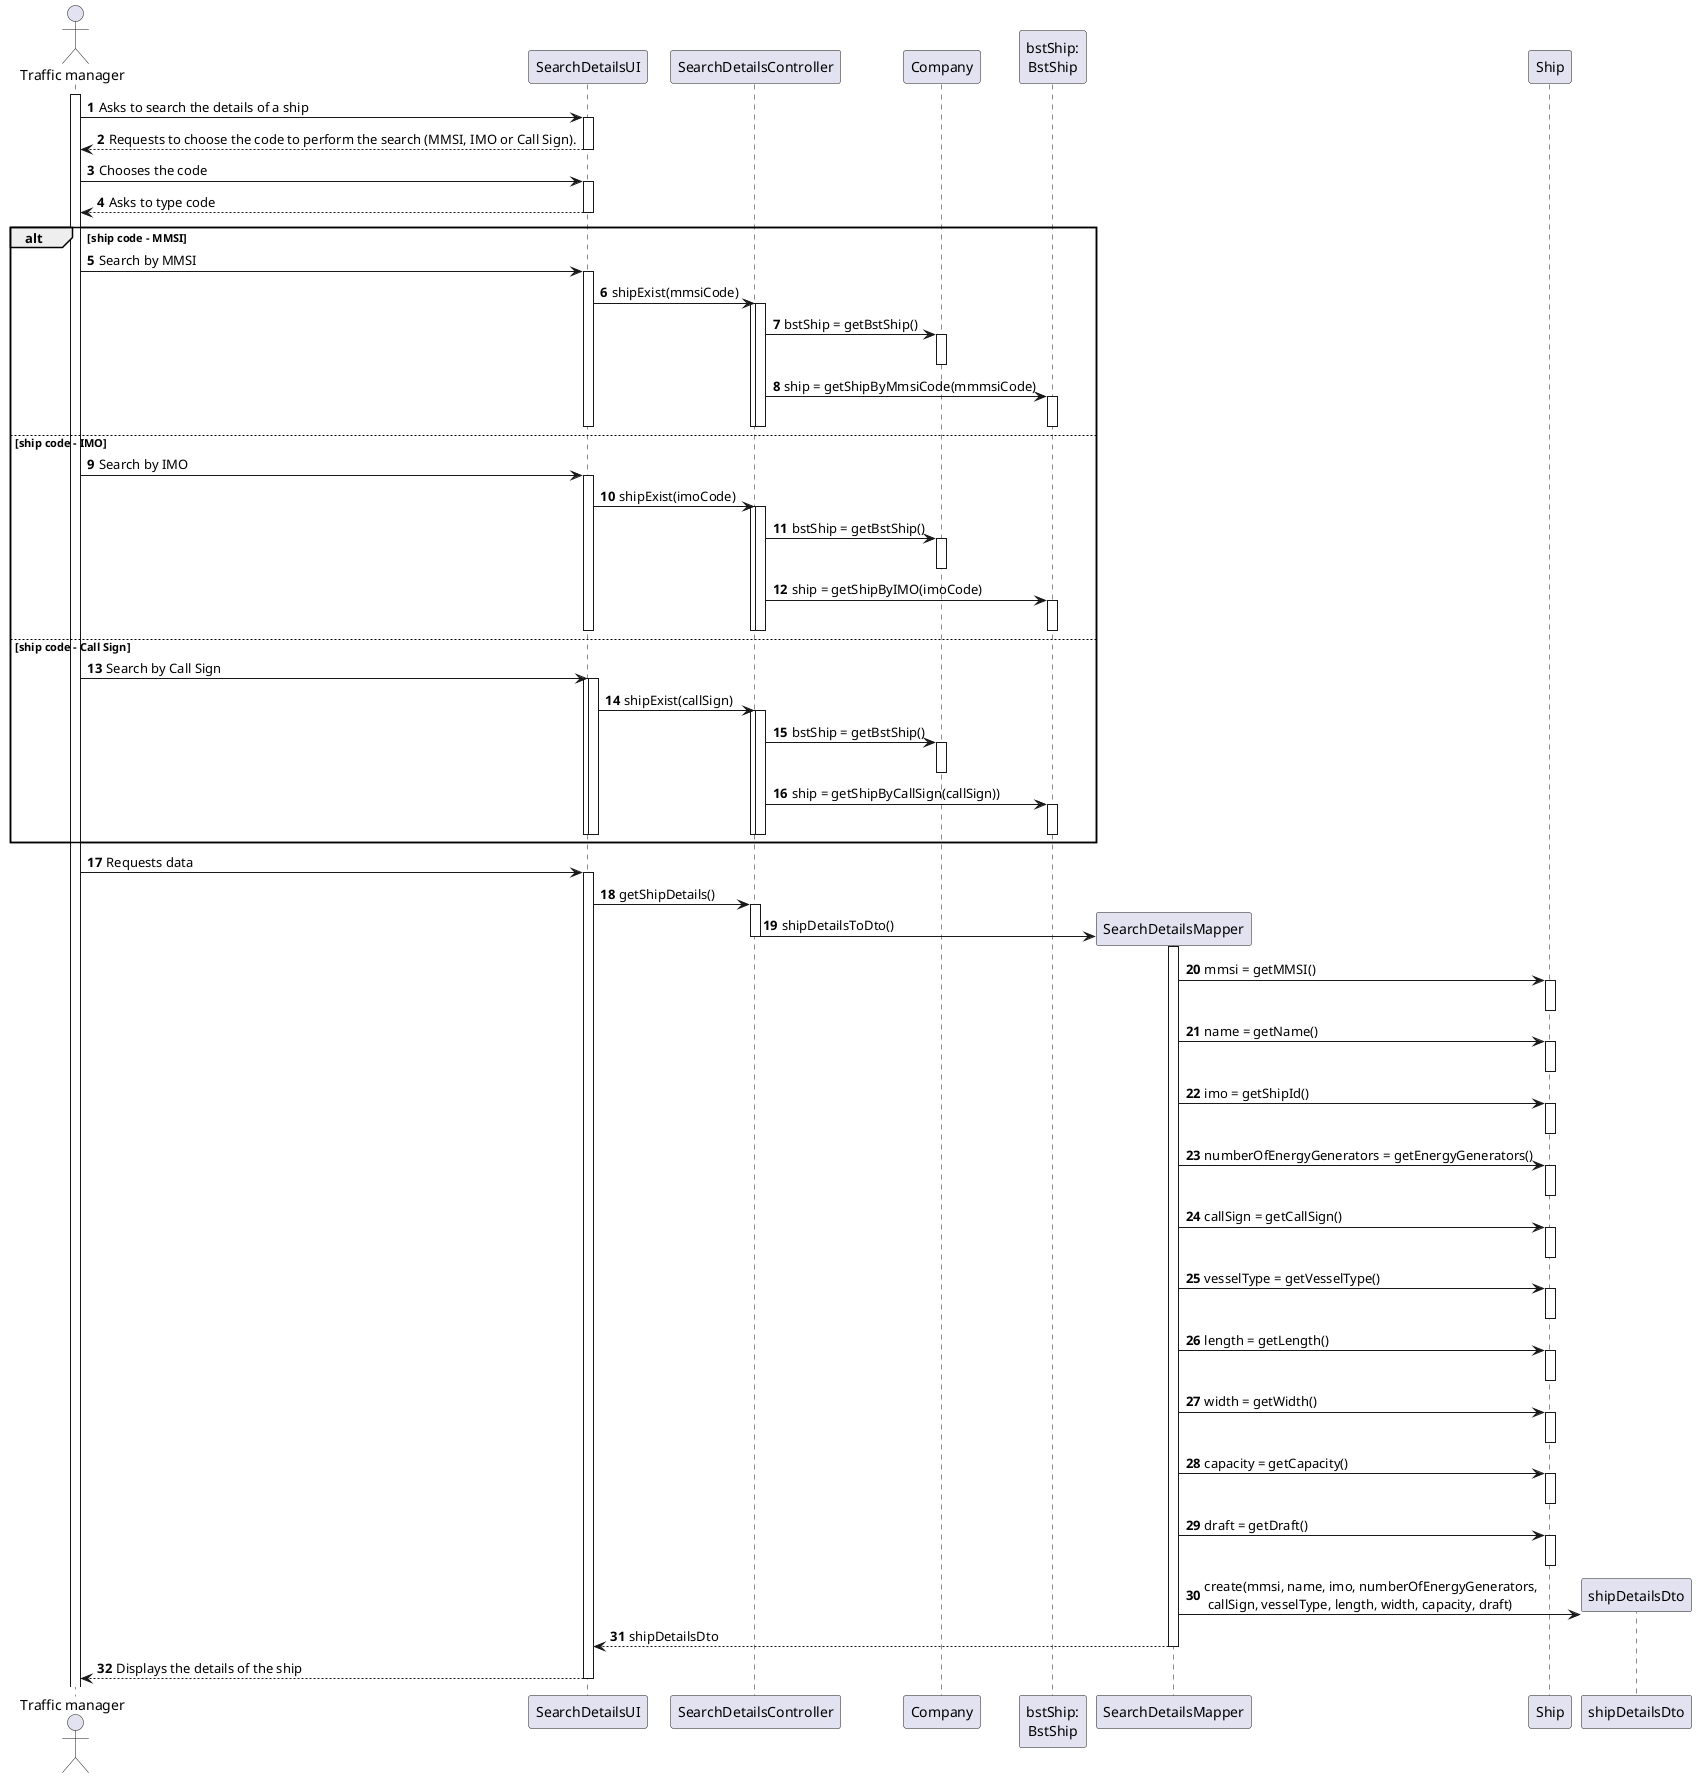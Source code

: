 @startuml
autonumber

actor "Traffic manager" as manager
participant "SearchDetailsUI" as sdUI
participant "SearchDetailsController" as sdCTRL
participant "Company" as COMP
participant "bstShip:\nBstShip" as BstShip
participant "SearchDetailsMapper" as sdMAPPER
participant "Ship" as SHIP
participant "Ship" as SHIP
participant "shipDetailsDto" as SHIPDETDTO


activate manager
manager -> sdUI : Asks to search the details of a ship
activate sdUI
sdUI --> manager : Requests to choose the code to perform the search (MMSI, IMO or Call Sign).
deactivate sdUI

manager -> sdUI : Chooses the code
activate sdUI
sdUI --> manager : Asks to type code
deactivate sdUI

alt ship code - MMSI
manager -> sdUI  : Search by MMSI
activate sdUI
sdUI-> sdCTRL: shipExist(mmsiCode)
activate sdCTRL
activate sdCTRL
sdCTRL -> COMP : bstShip = getBstShip()
activate COMP
deactivate COMP
sdCTRL -> BstShip : ship = getShipByMmsiCode(mmmsiCode)
activate BstShip
deactivate BstShip
deactivate sdCTRL
deactivate sdCTRL
deactivate sdUI

else ship code - IMO
manager -> sdUI  : Search by IMO
activate sdUI
sdUI-> sdCTRL: shipExist(imoCode)
activate sdCTRL
activate sdCTRL
sdCTRL -> COMP : bstShip = getBstShip()
activate COMP
deactivate COMP
sdCTRL -> BstShip : ship = getShipByIMO(imoCode)
activate BstShip
deactivate BstShip
deactivate sdCTRL
deactivate sdCTRL
deactivate sdUI
deactivate sdUI

else ship code - Call Sign
manager -> sdUI : Search by Call Sign
activate sdUI
activate sdUI
sdUI-> sdCTRL: shipExist(callSign)
activate sdCTRL
activate sdCTRL
sdCTRL -> COMP : bstShip = getBstShip()
activate COMP
deactivate COMP
sdCTRL -> BstShip : ship = getShipByCallSign(callSign))
activate BstShip
deactivate BstShip
deactivate sdCTRL
deactivate sdCTRL
deactivate sdUI
deactivate sdUI
end


manager -> sdUI : Requests data
activate sdUI
sdUI -> sdCTRL : getShipDetails()
activate sdCTRL
sdCTRL-> sdMAPPER** : shipDetailsToDto()
deactivate sdCTRL
activate sdMAPPER
sdMAPPER -> SHIP : mmsi = getMMSI()
activate SHIP
deactivate SHIP
sdMAPPER -> SHIP : name = getName()
activate SHIP
deactivate SHIP
sdMAPPER -> SHIP : imo = getShipId()
activate SHIP
deactivate SHIP
sdMAPPER -> SHIP : numberOfEnergyGenerators = getEnergyGenerators()
activate SHIP
deactivate SHIP
sdMAPPER -> SHIP : callSign = getCallSign()
activate SHIP
deactivate SHIP
sdMAPPER -> SHIP : vesselType = getVesselType()
activate SHIP
deactivate SHIP
sdMAPPER -> SHIP : length = getLength()
activate SHIP
deactivate SHIP
sdMAPPER -> SHIP : width = getWidth()
activate SHIP
deactivate SHIP
sdMAPPER -> SHIP : capacity = getCapacity()
activate SHIP
deactivate SHIP
sdMAPPER -> SHIP : draft = getDraft()
activate SHIP
deactivate SHIP
sdMAPPER -> SHIPDETDTO** : create(mmsi, name, imo, numberOfEnergyGenerators,\n callSign, vesselType, length, width, capacity, draft)
sdMAPPER --> sdUI : shipDetailsDto
deactivate sdMAPPER
sdUI --> manager : Displays the details of the ship
deactivate sdUI

@enduml